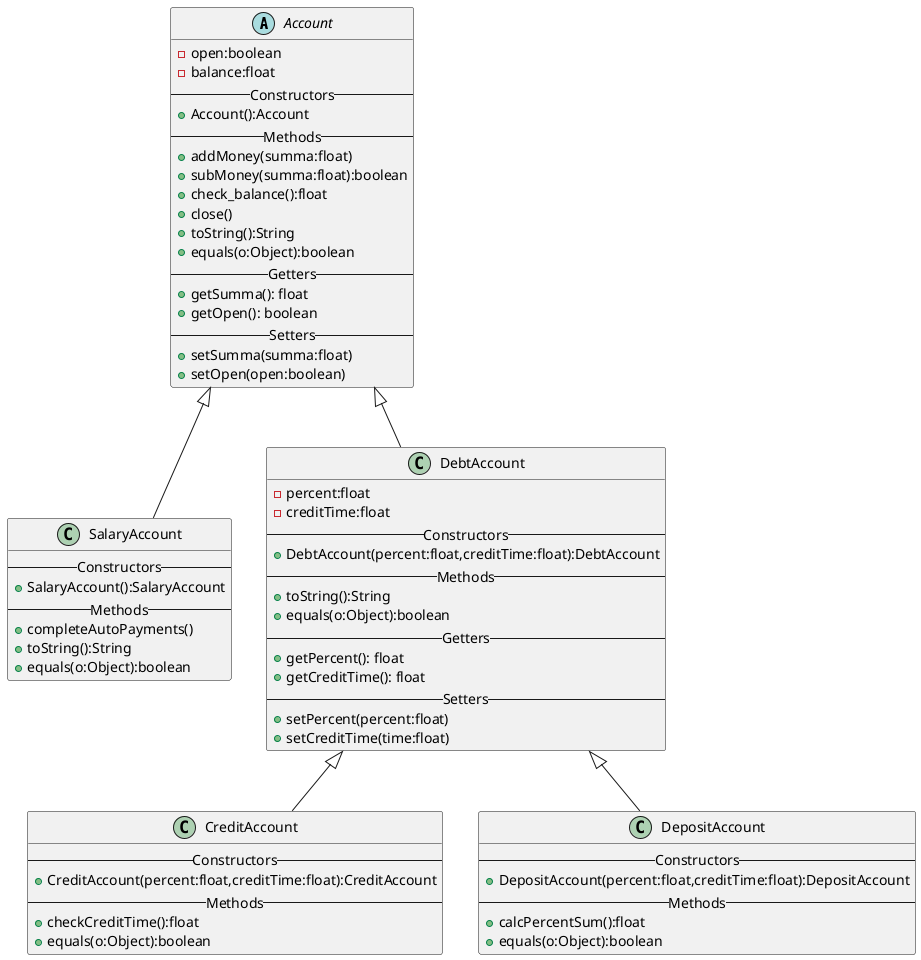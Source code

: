 @startuml
'https://plantuml.com/class-diagram

abstract class Account{
    -open:boolean
    -balance:float
    --Constructors--
    +Account():Account
    --Methods--
    +addMoney(summa:float)
    +subMoney(summa:float):boolean
    +check_balance():float
    +close()
    +toString():String
    +equals(o:Object):boolean
    --Getters--
    +getSumma(): float
    +getOpen(): boolean
    --Setters--
    +setSumma(summa:float)
    +setOpen(open:boolean)
}
class SalaryAccount{
    --Constructors--
    +SalaryAccount():SalaryAccount
    --Methods--
    +completeAutoPayments()
    +toString():String
    +equals(o:Object):boolean
}
class CreditAccount{
    --Constructors--
    +CreditAccount(percent:float,creditTime:float):CreditAccount
    --Methods--
    +checkCreditTime():float
    +equals(o:Object):boolean
}
class DepositAccount{
    --Constructors--
    +DepositAccount(percent:float,creditTime:float):DepositAccount
    --Methods--
    +calcPercentSum():float
    +equals(o:Object):boolean
}
class DebtAccount{
    -percent:float
    -creditTime:float
    --Constructors--
    +DebtAccount(percent:float,creditTime:float):DebtAccount
    --Methods--
    +toString():String
    +equals(o:Object):boolean
    --Getters--
    +getPercent(): float
    +getCreditTime(): float
    --Setters--
    +setPercent(percent:float)
    +setCreditTime(time:float)
}

DebtAccount<|-- CreditAccount
DebtAccount<|-- DepositAccount
Account<|-- DebtAccount
Account<|-- SalaryAccount
@enduml